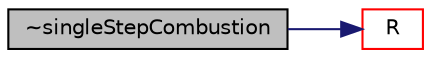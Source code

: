 digraph "~singleStepCombustion"
{
  bgcolor="transparent";
  edge [fontname="Helvetica",fontsize="10",labelfontname="Helvetica",labelfontsize="10"];
  node [fontname="Helvetica",fontsize="10",shape=record];
  rankdir="LR";
  Node58 [label="~singleStepCombustion",height=0.2,width=0.4,color="black", fillcolor="grey75", style="filled", fontcolor="black"];
  Node58 -> Node59 [color="midnightblue",fontsize="10",style="solid",fontname="Helvetica"];
  Node59 [label="R",height=0.2,width=0.4,color="red",URL="$a22033.html#a4f9829c34070dc793f77f307b55c83f2",tooltip="Fuel consumption rate matrix. "];
}
